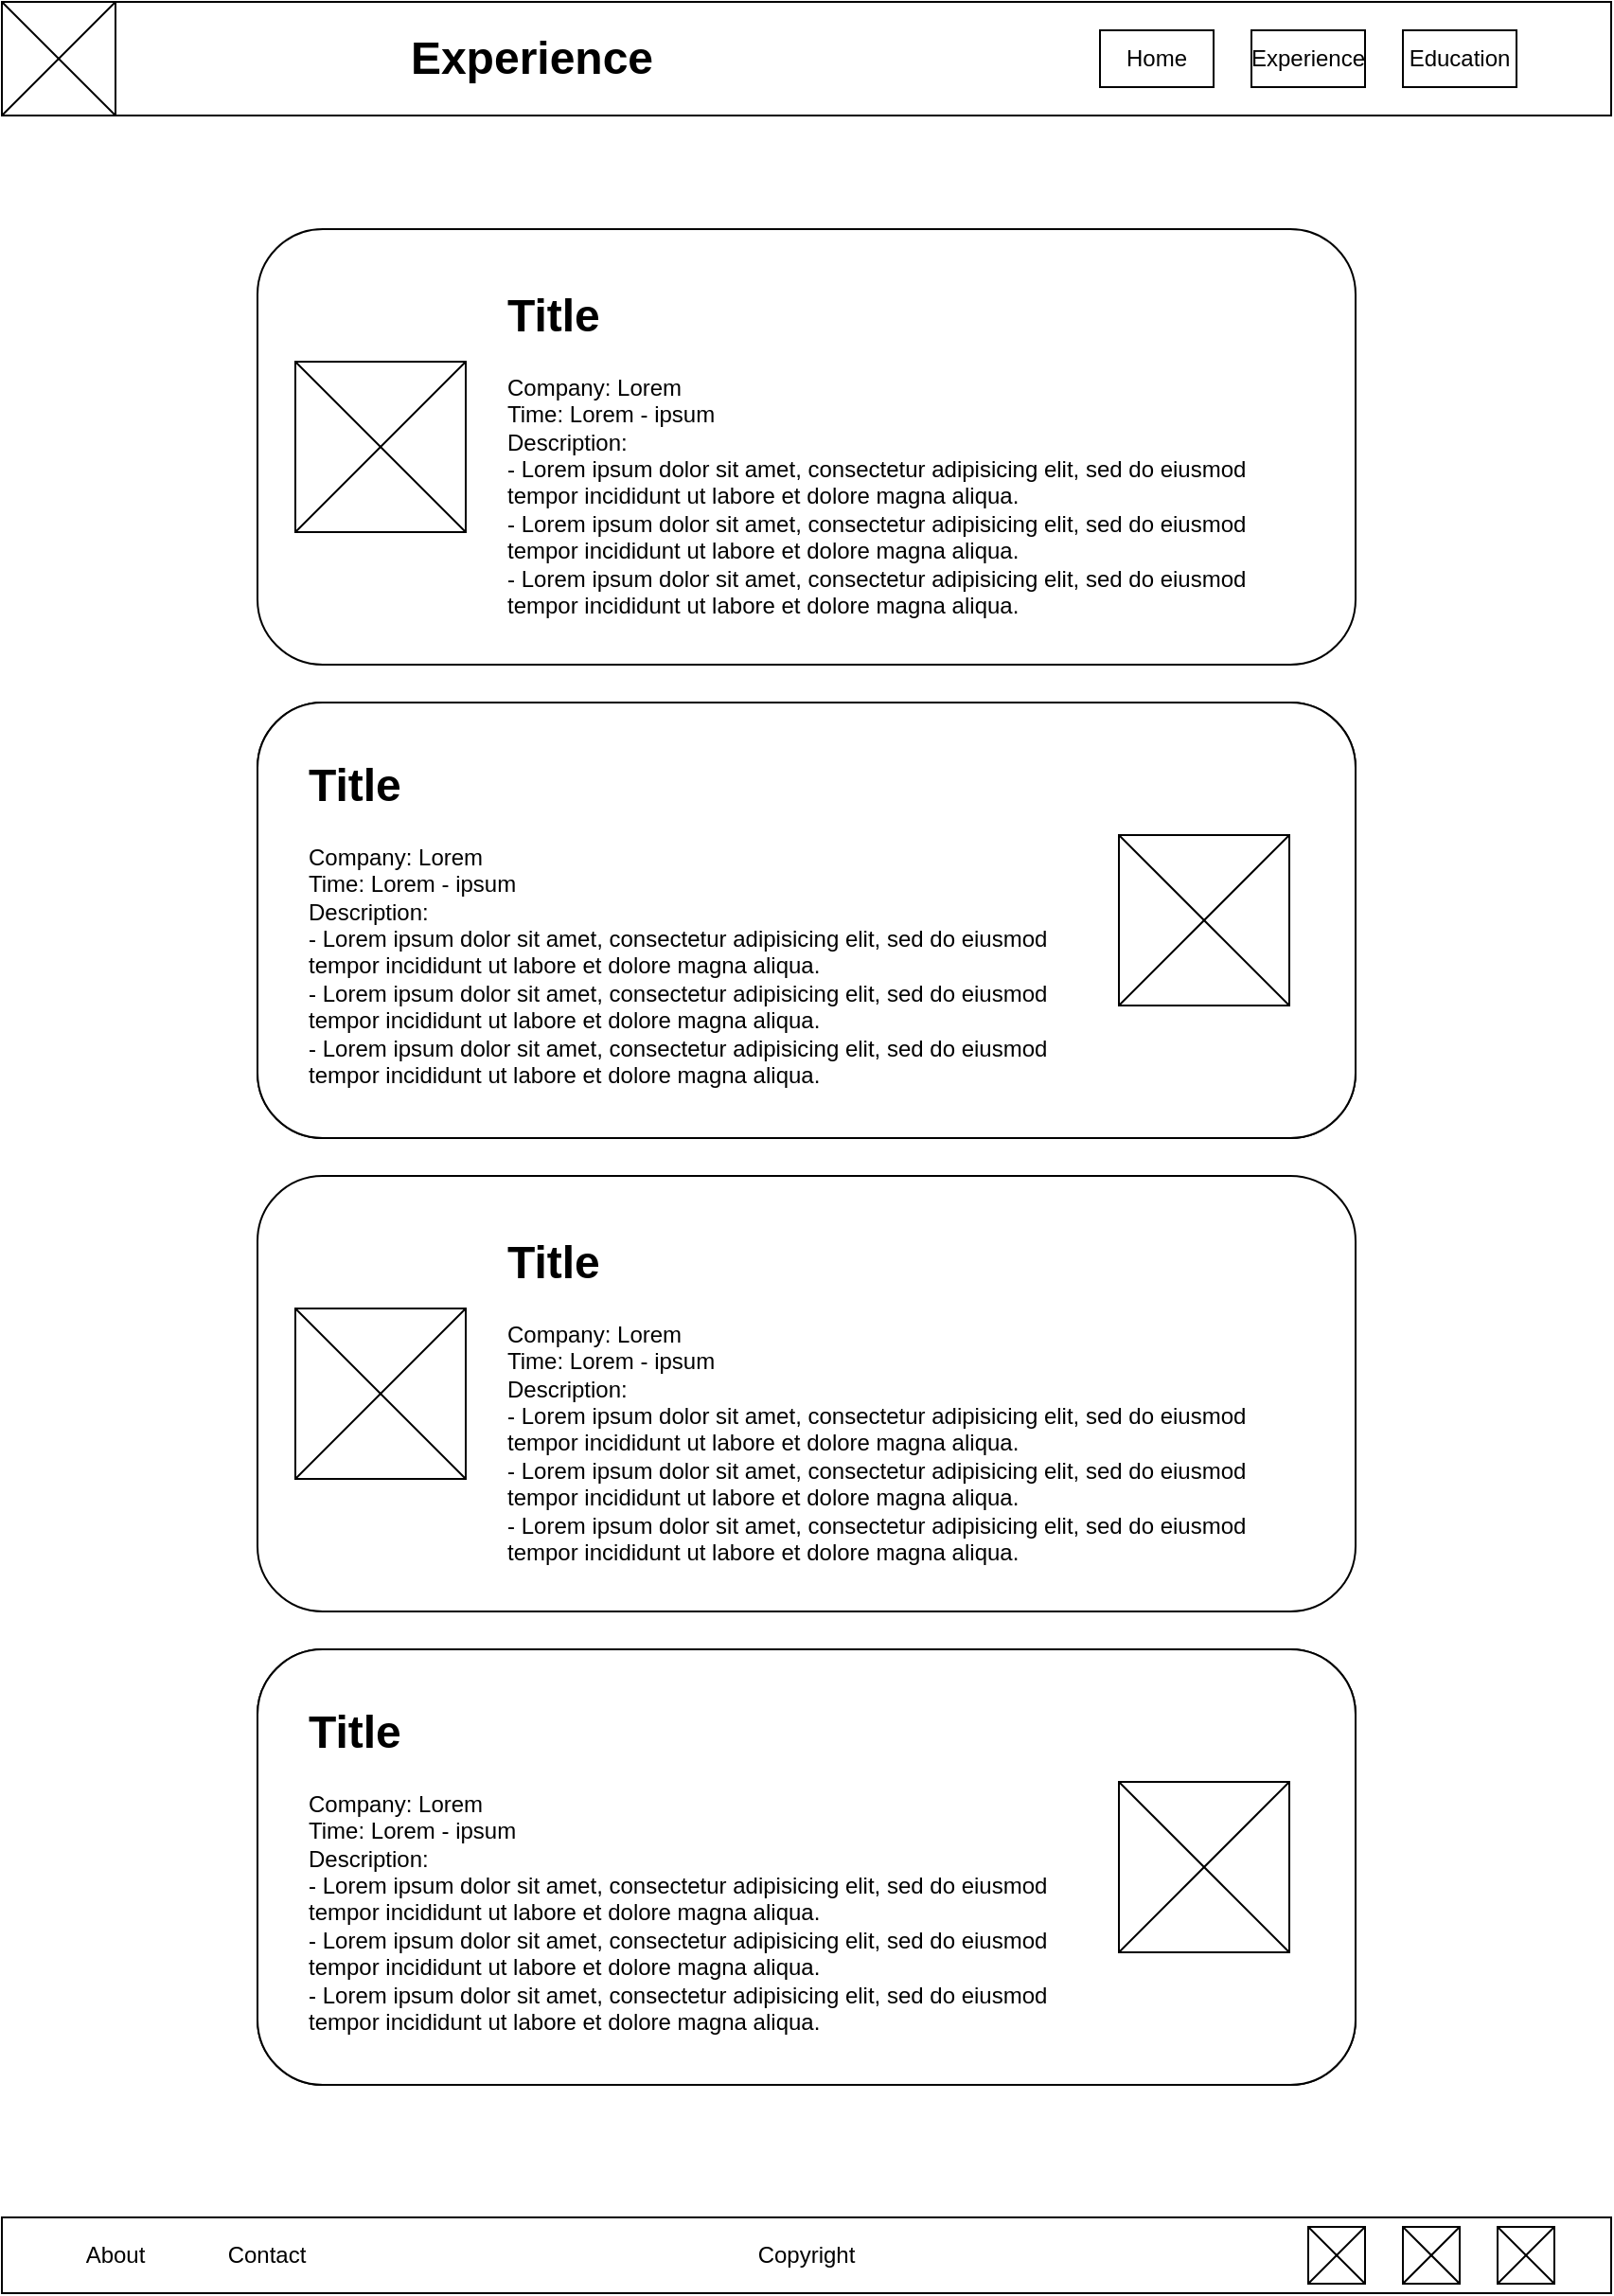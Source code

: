 <mxfile version="25.0.0">
  <diagram name="Page-1" id="Cbje_-qJlSlpStSoJ1AI">
    <mxGraphModel dx="1518" dy="614" grid="1" gridSize="10" guides="1" tooltips="1" connect="1" arrows="1" fold="1" page="1" pageScale="1" pageWidth="850" pageHeight="1100" math="0" shadow="0">
      <root>
        <mxCell id="0" />
        <mxCell id="1" parent="0" />
        <mxCell id="k0vIwZQTIM5c_el4c_b2-1" value="" style="rounded=0;whiteSpace=wrap;html=1;" vertex="1" parent="1">
          <mxGeometry width="850" height="60" as="geometry" />
        </mxCell>
        <mxCell id="k0vIwZQTIM5c_el4c_b2-2" value="&lt;h1&gt;Experience&lt;/h1&gt;" style="text;html=1;align=center;verticalAlign=middle;whiteSpace=wrap;rounded=0;" vertex="1" parent="1">
          <mxGeometry x="170" y="15" width="220" height="30" as="geometry" />
        </mxCell>
        <mxCell id="k0vIwZQTIM5c_el4c_b2-3" value="Home" style="rounded=0;whiteSpace=wrap;html=1;" vertex="1" parent="1">
          <mxGeometry x="580" y="15" width="60" height="30" as="geometry" />
        </mxCell>
        <mxCell id="k0vIwZQTIM5c_el4c_b2-4" value="Experience" style="rounded=0;whiteSpace=wrap;html=1;" vertex="1" parent="1">
          <mxGeometry x="660" y="15" width="60" height="30" as="geometry" />
        </mxCell>
        <mxCell id="k0vIwZQTIM5c_el4c_b2-5" value="Education" style="rounded=0;whiteSpace=wrap;html=1;" vertex="1" parent="1">
          <mxGeometry x="740" y="15" width="60" height="30" as="geometry" />
        </mxCell>
        <mxCell id="k0vIwZQTIM5c_el4c_b2-11" value="" style="rounded=0;whiteSpace=wrap;html=1;" vertex="1" parent="1">
          <mxGeometry y="1170" width="850" height="40" as="geometry" />
        </mxCell>
        <mxCell id="k0vIwZQTIM5c_el4c_b2-12" value="" style="rounded=0;whiteSpace=wrap;html=1;" vertex="1" parent="1">
          <mxGeometry width="60" height="60" as="geometry" />
        </mxCell>
        <mxCell id="k0vIwZQTIM5c_el4c_b2-13" value="" style="endArrow=none;html=1;rounded=0;exitX=0;exitY=1;exitDx=0;exitDy=0;entryX=1;entryY=0;entryDx=0;entryDy=0;" edge="1" parent="1" source="k0vIwZQTIM5c_el4c_b2-12" target="k0vIwZQTIM5c_el4c_b2-12">
          <mxGeometry width="50" height="50" relative="1" as="geometry">
            <mxPoint x="400" y="100" as="sourcePoint" />
            <mxPoint x="450" y="50" as="targetPoint" />
          </mxGeometry>
        </mxCell>
        <mxCell id="k0vIwZQTIM5c_el4c_b2-14" value="" style="endArrow=none;html=1;rounded=0;exitX=0;exitY=0;exitDx=0;exitDy=0;entryX=1;entryY=1;entryDx=0;entryDy=0;" edge="1" parent="1" source="k0vIwZQTIM5c_el4c_b2-12" target="k0vIwZQTIM5c_el4c_b2-12">
          <mxGeometry width="50" height="50" relative="1" as="geometry">
            <mxPoint x="10" y="70" as="sourcePoint" />
            <mxPoint x="70" y="10" as="targetPoint" />
          </mxGeometry>
        </mxCell>
        <mxCell id="k0vIwZQTIM5c_el4c_b2-15" value="" style="rounded=0;whiteSpace=wrap;html=1;" vertex="1" parent="1">
          <mxGeometry x="690" y="1175" width="30" height="30" as="geometry" />
        </mxCell>
        <mxCell id="k0vIwZQTIM5c_el4c_b2-16" value="" style="endArrow=none;html=1;rounded=0;exitX=0;exitY=1;exitDx=0;exitDy=0;entryX=1;entryY=0;entryDx=0;entryDy=0;" edge="1" parent="1" source="k0vIwZQTIM5c_el4c_b2-15" target="k0vIwZQTIM5c_el4c_b2-15">
          <mxGeometry width="50" height="50" relative="1" as="geometry">
            <mxPoint x="410" y="770" as="sourcePoint" />
            <mxPoint x="460" y="720" as="targetPoint" />
          </mxGeometry>
        </mxCell>
        <mxCell id="k0vIwZQTIM5c_el4c_b2-17" value="" style="endArrow=none;html=1;rounded=0;exitX=0;exitY=0;exitDx=0;exitDy=0;entryX=1;entryY=1;entryDx=0;entryDy=0;" edge="1" parent="1" source="k0vIwZQTIM5c_el4c_b2-15" target="k0vIwZQTIM5c_el4c_b2-15">
          <mxGeometry width="50" height="50" relative="1" as="geometry">
            <mxPoint x="20" y="740" as="sourcePoint" />
            <mxPoint x="80" y="680" as="targetPoint" />
          </mxGeometry>
        </mxCell>
        <mxCell id="k0vIwZQTIM5c_el4c_b2-18" value="" style="rounded=0;whiteSpace=wrap;html=1;" vertex="1" parent="1">
          <mxGeometry x="740" y="1175" width="30" height="30" as="geometry" />
        </mxCell>
        <mxCell id="k0vIwZQTIM5c_el4c_b2-19" value="" style="endArrow=none;html=1;rounded=0;exitX=0;exitY=1;exitDx=0;exitDy=0;entryX=1;entryY=0;entryDx=0;entryDy=0;" edge="1" parent="1" source="k0vIwZQTIM5c_el4c_b2-18" target="k0vIwZQTIM5c_el4c_b2-18">
          <mxGeometry width="50" height="50" relative="1" as="geometry">
            <mxPoint x="470" y="770" as="sourcePoint" />
            <mxPoint x="520" y="720" as="targetPoint" />
          </mxGeometry>
        </mxCell>
        <mxCell id="k0vIwZQTIM5c_el4c_b2-20" value="" style="endArrow=none;html=1;rounded=0;exitX=0;exitY=0;exitDx=0;exitDy=0;entryX=1;entryY=1;entryDx=0;entryDy=0;" edge="1" parent="1" source="k0vIwZQTIM5c_el4c_b2-18" target="k0vIwZQTIM5c_el4c_b2-18">
          <mxGeometry width="50" height="50" relative="1" as="geometry">
            <mxPoint x="80" y="740" as="sourcePoint" />
            <mxPoint x="140" y="680" as="targetPoint" />
          </mxGeometry>
        </mxCell>
        <mxCell id="k0vIwZQTIM5c_el4c_b2-21" value="" style="rounded=0;whiteSpace=wrap;html=1;" vertex="1" parent="1">
          <mxGeometry x="790" y="1175" width="30" height="30" as="geometry" />
        </mxCell>
        <mxCell id="k0vIwZQTIM5c_el4c_b2-22" value="" style="endArrow=none;html=1;rounded=0;exitX=0;exitY=1;exitDx=0;exitDy=0;entryX=1;entryY=0;entryDx=0;entryDy=0;" edge="1" parent="1" source="k0vIwZQTIM5c_el4c_b2-21" target="k0vIwZQTIM5c_el4c_b2-21">
          <mxGeometry width="50" height="50" relative="1" as="geometry">
            <mxPoint x="530" y="770" as="sourcePoint" />
            <mxPoint x="580" y="720" as="targetPoint" />
          </mxGeometry>
        </mxCell>
        <mxCell id="k0vIwZQTIM5c_el4c_b2-23" value="" style="endArrow=none;html=1;rounded=0;exitX=0;exitY=0;exitDx=0;exitDy=0;entryX=1;entryY=1;entryDx=0;entryDy=0;" edge="1" parent="1" source="k0vIwZQTIM5c_el4c_b2-21" target="k0vIwZQTIM5c_el4c_b2-21">
          <mxGeometry width="50" height="50" relative="1" as="geometry">
            <mxPoint x="140" y="740" as="sourcePoint" />
            <mxPoint x="200" y="680" as="targetPoint" />
          </mxGeometry>
        </mxCell>
        <mxCell id="k0vIwZQTIM5c_el4c_b2-24" value="Contact" style="text;html=1;align=center;verticalAlign=middle;whiteSpace=wrap;rounded=0;" vertex="1" parent="1">
          <mxGeometry x="110" y="1175" width="60" height="30" as="geometry" />
        </mxCell>
        <mxCell id="k0vIwZQTIM5c_el4c_b2-25" value="About" style="text;html=1;align=center;verticalAlign=middle;whiteSpace=wrap;rounded=0;" vertex="1" parent="1">
          <mxGeometry x="30" y="1175" width="60" height="30" as="geometry" />
        </mxCell>
        <mxCell id="k0vIwZQTIM5c_el4c_b2-26" value="Copyright" style="text;html=1;align=center;verticalAlign=middle;whiteSpace=wrap;rounded=0;" vertex="1" parent="1">
          <mxGeometry x="395" y="1175" width="60" height="30" as="geometry" />
        </mxCell>
        <mxCell id="k0vIwZQTIM5c_el4c_b2-32" value="" style="group" vertex="1" connectable="0" parent="1">
          <mxGeometry x="135" y="120" width="580" height="230" as="geometry" />
        </mxCell>
        <mxCell id="k0vIwZQTIM5c_el4c_b2-6" value="" style="rounded=1;whiteSpace=wrap;html=1;" vertex="1" parent="k0vIwZQTIM5c_el4c_b2-32">
          <mxGeometry width="580" height="230" as="geometry" />
        </mxCell>
        <mxCell id="k0vIwZQTIM5c_el4c_b2-10" value="&lt;h1 style=&quot;margin-top: 0px;&quot;&gt;Title&lt;/h1&gt;&lt;div&gt;Company: Lorem&lt;br&gt;&lt;span style=&quot;background-color: initial;&quot;&gt;Time:&lt;/span&gt;&lt;b style=&quot;background-color: initial;&quot;&gt;&amp;nbsp;&lt;/b&gt;&lt;span style=&quot;background-color: initial;&quot;&gt;Lorem - ipsum&lt;br&gt;Description:&lt;/span&gt;&lt;/div&gt;&lt;div&gt;&lt;span style=&quot;background-color: initial;&quot;&gt;-&amp;nbsp;&lt;/span&gt;&lt;span style=&quot;background-color: initial;&quot;&gt;Lorem ipsum dolor sit amet, consectetur adipisicing elit, sed do eiusmod tempor incididunt ut labore et dolore magna aliqua.&lt;br&gt;-&amp;nbsp;&lt;/span&gt;&lt;span style=&quot;background-color: initial;&quot;&gt;Lorem ipsum dolor sit amet, consectetur adipisicing elit, sed do eiusmod tempor incididunt ut labore et dolore magna aliqua.&lt;/span&gt;&lt;/div&gt;&lt;div&gt;&lt;span style=&quot;background-color: initial;&quot;&gt;-&amp;nbsp;&lt;/span&gt;&lt;span style=&quot;background-color: initial;&quot;&gt;Lorem ipsum dolor sit amet, consectetur adipisicing elit, sed do eiusmod tempor incididunt ut labore et dolore magna aliqua.&lt;/span&gt;&lt;/div&gt;" style="text;html=1;whiteSpace=wrap;overflow=hidden;rounded=0;" vertex="1" parent="k0vIwZQTIM5c_el4c_b2-32">
          <mxGeometry x="130" y="25" width="410" height="185" as="geometry" />
        </mxCell>
        <mxCell id="k0vIwZQTIM5c_el4c_b2-44" value="" style="rounded=0;whiteSpace=wrap;html=1;" vertex="1" parent="k0vIwZQTIM5c_el4c_b2-32">
          <mxGeometry x="20" y="70" width="90" height="90" as="geometry" />
        </mxCell>
        <mxCell id="k0vIwZQTIM5c_el4c_b2-45" value="" style="endArrow=none;html=1;rounded=0;exitX=0;exitY=1;exitDx=0;exitDy=0;entryX=1;entryY=0;entryDx=0;entryDy=0;" edge="1" source="k0vIwZQTIM5c_el4c_b2-44" target="k0vIwZQTIM5c_el4c_b2-44" parent="k0vIwZQTIM5c_el4c_b2-32">
          <mxGeometry width="50" height="50" relative="1" as="geometry">
            <mxPoint x="430" y="170" as="sourcePoint" />
            <mxPoint x="480" y="120" as="targetPoint" />
          </mxGeometry>
        </mxCell>
        <mxCell id="k0vIwZQTIM5c_el4c_b2-46" value="" style="endArrow=none;html=1;rounded=0;exitX=0;exitY=0;exitDx=0;exitDy=0;entryX=1;entryY=1;entryDx=0;entryDy=0;" edge="1" source="k0vIwZQTIM5c_el4c_b2-44" target="k0vIwZQTIM5c_el4c_b2-44" parent="k0vIwZQTIM5c_el4c_b2-32">
          <mxGeometry width="50" height="50" relative="1" as="geometry">
            <mxPoint x="40" y="140" as="sourcePoint" />
            <mxPoint x="100" y="80" as="targetPoint" />
          </mxGeometry>
        </mxCell>
        <mxCell id="k0vIwZQTIM5c_el4c_b2-47" value="" style="group" vertex="1" connectable="0" parent="1">
          <mxGeometry x="135" y="370" width="580" height="230" as="geometry" />
        </mxCell>
        <mxCell id="k0vIwZQTIM5c_el4c_b2-48" value="" style="rounded=1;whiteSpace=wrap;html=1;" vertex="1" parent="k0vIwZQTIM5c_el4c_b2-47">
          <mxGeometry width="580" height="230" as="geometry" />
        </mxCell>
        <mxCell id="k0vIwZQTIM5c_el4c_b2-49" value="&lt;h1 style=&quot;margin-top: 0px;&quot;&gt;Title&lt;/h1&gt;&lt;div&gt;Company: Lorem&lt;br&gt;&lt;span style=&quot;background-color: initial;&quot;&gt;Time:&lt;/span&gt;&lt;b style=&quot;background-color: initial;&quot;&gt;&amp;nbsp;&lt;/b&gt;&lt;span style=&quot;background-color: initial;&quot;&gt;Lorem - ipsum&lt;br&gt;Description:&lt;/span&gt;&lt;/div&gt;&lt;div&gt;&lt;span style=&quot;background-color: initial;&quot;&gt;-&amp;nbsp;&lt;/span&gt;&lt;span style=&quot;background-color: initial;&quot;&gt;Lorem ipsum dolor sit amet, consectetur adipisicing elit, sed do eiusmod tempor incididunt ut labore et dolore magna aliqua.&lt;br&gt;-&amp;nbsp;&lt;/span&gt;&lt;span style=&quot;background-color: initial;&quot;&gt;Lorem ipsum dolor sit amet, consectetur adipisicing elit, sed do eiusmod tempor incididunt ut labore et dolore magna aliqua.&lt;/span&gt;&lt;/div&gt;&lt;div&gt;&lt;span style=&quot;background-color: initial;&quot;&gt;-&amp;nbsp;&lt;/span&gt;&lt;span style=&quot;background-color: initial;&quot;&gt;Lorem ipsum dolor sit amet, consectetur adipisicing elit, sed do eiusmod tempor incididunt ut labore et dolore magna aliqua.&lt;/span&gt;&lt;/div&gt;" style="text;html=1;whiteSpace=wrap;overflow=hidden;rounded=0;" vertex="1" parent="k0vIwZQTIM5c_el4c_b2-47">
          <mxGeometry x="130" y="25" width="410" height="185" as="geometry" />
        </mxCell>
        <mxCell id="k0vIwZQTIM5c_el4c_b2-50" value="" style="rounded=0;whiteSpace=wrap;html=1;" vertex="1" parent="k0vIwZQTIM5c_el4c_b2-47">
          <mxGeometry x="20" y="70" width="90" height="90" as="geometry" />
        </mxCell>
        <mxCell id="k0vIwZQTIM5c_el4c_b2-51" value="" style="endArrow=none;html=1;rounded=0;exitX=0;exitY=1;exitDx=0;exitDy=0;entryX=1;entryY=0;entryDx=0;entryDy=0;" edge="1" parent="k0vIwZQTIM5c_el4c_b2-47" source="k0vIwZQTIM5c_el4c_b2-50" target="k0vIwZQTIM5c_el4c_b2-50">
          <mxGeometry width="50" height="50" relative="1" as="geometry">
            <mxPoint x="430" y="170" as="sourcePoint" />
            <mxPoint x="480" y="120" as="targetPoint" />
          </mxGeometry>
        </mxCell>
        <mxCell id="k0vIwZQTIM5c_el4c_b2-52" value="" style="endArrow=none;html=1;rounded=0;exitX=0;exitY=0;exitDx=0;exitDy=0;entryX=1;entryY=1;entryDx=0;entryDy=0;" edge="1" parent="k0vIwZQTIM5c_el4c_b2-47" source="k0vIwZQTIM5c_el4c_b2-50" target="k0vIwZQTIM5c_el4c_b2-50">
          <mxGeometry width="50" height="50" relative="1" as="geometry">
            <mxPoint x="40" y="140" as="sourcePoint" />
            <mxPoint x="100" y="80" as="targetPoint" />
          </mxGeometry>
        </mxCell>
        <mxCell id="k0vIwZQTIM5c_el4c_b2-53" value="" style="group" vertex="1" connectable="0" parent="1">
          <mxGeometry x="135" y="370" width="580" height="230" as="geometry" />
        </mxCell>
        <mxCell id="k0vIwZQTIM5c_el4c_b2-54" value="" style="rounded=1;whiteSpace=wrap;html=1;" vertex="1" parent="k0vIwZQTIM5c_el4c_b2-53">
          <mxGeometry width="580" height="230" as="geometry" />
        </mxCell>
        <mxCell id="k0vIwZQTIM5c_el4c_b2-55" value="&lt;h1 style=&quot;margin-top: 0px;&quot;&gt;Title&lt;/h1&gt;&lt;div&gt;Company: Lorem&lt;br&gt;&lt;span style=&quot;background-color: initial;&quot;&gt;Time:&lt;/span&gt;&lt;b style=&quot;background-color: initial;&quot;&gt;&amp;nbsp;&lt;/b&gt;&lt;span style=&quot;background-color: initial;&quot;&gt;Lorem - ipsum&lt;br&gt;Description:&lt;/span&gt;&lt;/div&gt;&lt;div&gt;&lt;span style=&quot;background-color: initial;&quot;&gt;-&amp;nbsp;&lt;/span&gt;&lt;span style=&quot;background-color: initial;&quot;&gt;Lorem ipsum dolor sit amet, consectetur adipisicing elit, sed do eiusmod tempor incididunt ut labore et dolore magna aliqua.&lt;br&gt;-&amp;nbsp;&lt;/span&gt;&lt;span style=&quot;background-color: initial;&quot;&gt;Lorem ipsum dolor sit amet, consectetur adipisicing elit, sed do eiusmod tempor incididunt ut labore et dolore magna aliqua.&lt;/span&gt;&lt;/div&gt;&lt;div&gt;&lt;span style=&quot;background-color: initial;&quot;&gt;-&amp;nbsp;&lt;/span&gt;&lt;span style=&quot;background-color: initial;&quot;&gt;Lorem ipsum dolor sit amet, consectetur adipisicing elit, sed do eiusmod tempor incididunt ut labore et dolore magna aliqua.&lt;/span&gt;&lt;/div&gt;" style="text;html=1;whiteSpace=wrap;overflow=hidden;rounded=0;" vertex="1" parent="k0vIwZQTIM5c_el4c_b2-53">
          <mxGeometry x="25" y="22.5" width="410" height="185" as="geometry" />
        </mxCell>
        <mxCell id="k0vIwZQTIM5c_el4c_b2-56" value="" style="rounded=0;whiteSpace=wrap;html=1;" vertex="1" parent="k0vIwZQTIM5c_el4c_b2-53">
          <mxGeometry x="455" y="70" width="90" height="90" as="geometry" />
        </mxCell>
        <mxCell id="k0vIwZQTIM5c_el4c_b2-57" value="" style="endArrow=none;html=1;rounded=0;exitX=0;exitY=1;exitDx=0;exitDy=0;entryX=1;entryY=0;entryDx=0;entryDy=0;" edge="1" parent="k0vIwZQTIM5c_el4c_b2-53" source="k0vIwZQTIM5c_el4c_b2-56" target="k0vIwZQTIM5c_el4c_b2-56">
          <mxGeometry width="50" height="50" relative="1" as="geometry">
            <mxPoint x="1025" y="140" as="sourcePoint" />
            <mxPoint x="1075" y="90" as="targetPoint" />
          </mxGeometry>
        </mxCell>
        <mxCell id="k0vIwZQTIM5c_el4c_b2-58" value="" style="endArrow=none;html=1;rounded=0;exitX=0;exitY=0;exitDx=0;exitDy=0;entryX=1;entryY=1;entryDx=0;entryDy=0;" edge="1" parent="k0vIwZQTIM5c_el4c_b2-53" source="k0vIwZQTIM5c_el4c_b2-56" target="k0vIwZQTIM5c_el4c_b2-56">
          <mxGeometry width="50" height="50" relative="1" as="geometry">
            <mxPoint x="635" y="110" as="sourcePoint" />
            <mxPoint x="695" y="50" as="targetPoint" />
          </mxGeometry>
        </mxCell>
        <mxCell id="k0vIwZQTIM5c_el4c_b2-86" value="" style="group" vertex="1" connectable="0" parent="1">
          <mxGeometry x="135" y="620" width="580" height="230" as="geometry" />
        </mxCell>
        <mxCell id="k0vIwZQTIM5c_el4c_b2-87" value="" style="rounded=1;whiteSpace=wrap;html=1;" vertex="1" parent="k0vIwZQTIM5c_el4c_b2-86">
          <mxGeometry width="580" height="230" as="geometry" />
        </mxCell>
        <mxCell id="k0vIwZQTIM5c_el4c_b2-88" value="&lt;h1 style=&quot;margin-top: 0px;&quot;&gt;Title&lt;/h1&gt;&lt;div&gt;Company: Lorem&lt;br&gt;&lt;span style=&quot;background-color: initial;&quot;&gt;Time:&lt;/span&gt;&lt;b style=&quot;background-color: initial;&quot;&gt;&amp;nbsp;&lt;/b&gt;&lt;span style=&quot;background-color: initial;&quot;&gt;Lorem - ipsum&lt;br&gt;Description:&lt;/span&gt;&lt;/div&gt;&lt;div&gt;&lt;span style=&quot;background-color: initial;&quot;&gt;-&amp;nbsp;&lt;/span&gt;&lt;span style=&quot;background-color: initial;&quot;&gt;Lorem ipsum dolor sit amet, consectetur adipisicing elit, sed do eiusmod tempor incididunt ut labore et dolore magna aliqua.&lt;br&gt;-&amp;nbsp;&lt;/span&gt;&lt;span style=&quot;background-color: initial;&quot;&gt;Lorem ipsum dolor sit amet, consectetur adipisicing elit, sed do eiusmod tempor incididunt ut labore et dolore magna aliqua.&lt;/span&gt;&lt;/div&gt;&lt;div&gt;&lt;span style=&quot;background-color: initial;&quot;&gt;-&amp;nbsp;&lt;/span&gt;&lt;span style=&quot;background-color: initial;&quot;&gt;Lorem ipsum dolor sit amet, consectetur adipisicing elit, sed do eiusmod tempor incididunt ut labore et dolore magna aliqua.&lt;/span&gt;&lt;/div&gt;" style="text;html=1;whiteSpace=wrap;overflow=hidden;rounded=0;" vertex="1" parent="k0vIwZQTIM5c_el4c_b2-86">
          <mxGeometry x="130" y="25" width="410" height="185" as="geometry" />
        </mxCell>
        <mxCell id="k0vIwZQTIM5c_el4c_b2-89" value="" style="rounded=0;whiteSpace=wrap;html=1;" vertex="1" parent="k0vIwZQTIM5c_el4c_b2-86">
          <mxGeometry x="20" y="70" width="90" height="90" as="geometry" />
        </mxCell>
        <mxCell id="k0vIwZQTIM5c_el4c_b2-90" value="" style="endArrow=none;html=1;rounded=0;exitX=0;exitY=1;exitDx=0;exitDy=0;entryX=1;entryY=0;entryDx=0;entryDy=0;" edge="1" parent="k0vIwZQTIM5c_el4c_b2-86" source="k0vIwZQTIM5c_el4c_b2-89" target="k0vIwZQTIM5c_el4c_b2-89">
          <mxGeometry width="50" height="50" relative="1" as="geometry">
            <mxPoint x="430" y="170" as="sourcePoint" />
            <mxPoint x="480" y="120" as="targetPoint" />
          </mxGeometry>
        </mxCell>
        <mxCell id="k0vIwZQTIM5c_el4c_b2-91" value="" style="endArrow=none;html=1;rounded=0;exitX=0;exitY=0;exitDx=0;exitDy=0;entryX=1;entryY=1;entryDx=0;entryDy=0;" edge="1" parent="k0vIwZQTIM5c_el4c_b2-86" source="k0vIwZQTIM5c_el4c_b2-89" target="k0vIwZQTIM5c_el4c_b2-89">
          <mxGeometry width="50" height="50" relative="1" as="geometry">
            <mxPoint x="40" y="140" as="sourcePoint" />
            <mxPoint x="100" y="80" as="targetPoint" />
          </mxGeometry>
        </mxCell>
        <mxCell id="k0vIwZQTIM5c_el4c_b2-92" value="" style="group" vertex="1" connectable="0" parent="1">
          <mxGeometry x="135" y="870" width="580" height="230" as="geometry" />
        </mxCell>
        <mxCell id="k0vIwZQTIM5c_el4c_b2-93" value="" style="rounded=1;whiteSpace=wrap;html=1;" vertex="1" parent="k0vIwZQTIM5c_el4c_b2-92">
          <mxGeometry width="580" height="230" as="geometry" />
        </mxCell>
        <mxCell id="k0vIwZQTIM5c_el4c_b2-94" value="&lt;h1 style=&quot;margin-top: 0px;&quot;&gt;Title&lt;/h1&gt;&lt;div&gt;Company: Lorem&lt;br&gt;&lt;span style=&quot;background-color: initial;&quot;&gt;Time:&lt;/span&gt;&lt;b style=&quot;background-color: initial;&quot;&gt;&amp;nbsp;&lt;/b&gt;&lt;span style=&quot;background-color: initial;&quot;&gt;Lorem - ipsum&lt;br&gt;Description:&lt;/span&gt;&lt;/div&gt;&lt;div&gt;&lt;span style=&quot;background-color: initial;&quot;&gt;-&amp;nbsp;&lt;/span&gt;&lt;span style=&quot;background-color: initial;&quot;&gt;Lorem ipsum dolor sit amet, consectetur adipisicing elit, sed do eiusmod tempor incididunt ut labore et dolore magna aliqua.&lt;br&gt;-&amp;nbsp;&lt;/span&gt;&lt;span style=&quot;background-color: initial;&quot;&gt;Lorem ipsum dolor sit amet, consectetur adipisicing elit, sed do eiusmod tempor incididunt ut labore et dolore magna aliqua.&lt;/span&gt;&lt;/div&gt;&lt;div&gt;&lt;span style=&quot;background-color: initial;&quot;&gt;-&amp;nbsp;&lt;/span&gt;&lt;span style=&quot;background-color: initial;&quot;&gt;Lorem ipsum dolor sit amet, consectetur adipisicing elit, sed do eiusmod tempor incididunt ut labore et dolore magna aliqua.&lt;/span&gt;&lt;/div&gt;" style="text;html=1;whiteSpace=wrap;overflow=hidden;rounded=0;" vertex="1" parent="k0vIwZQTIM5c_el4c_b2-92">
          <mxGeometry x="130" y="25" width="410" height="185" as="geometry" />
        </mxCell>
        <mxCell id="k0vIwZQTIM5c_el4c_b2-95" value="" style="rounded=0;whiteSpace=wrap;html=1;" vertex="1" parent="k0vIwZQTIM5c_el4c_b2-92">
          <mxGeometry x="20" y="70" width="90" height="90" as="geometry" />
        </mxCell>
        <mxCell id="k0vIwZQTIM5c_el4c_b2-96" value="" style="endArrow=none;html=1;rounded=0;exitX=0;exitY=1;exitDx=0;exitDy=0;entryX=1;entryY=0;entryDx=0;entryDy=0;" edge="1" parent="k0vIwZQTIM5c_el4c_b2-92" source="k0vIwZQTIM5c_el4c_b2-95" target="k0vIwZQTIM5c_el4c_b2-95">
          <mxGeometry width="50" height="50" relative="1" as="geometry">
            <mxPoint x="430" y="170" as="sourcePoint" />
            <mxPoint x="480" y="120" as="targetPoint" />
          </mxGeometry>
        </mxCell>
        <mxCell id="k0vIwZQTIM5c_el4c_b2-97" value="" style="endArrow=none;html=1;rounded=0;exitX=0;exitY=0;exitDx=0;exitDy=0;entryX=1;entryY=1;entryDx=0;entryDy=0;" edge="1" parent="k0vIwZQTIM5c_el4c_b2-92" source="k0vIwZQTIM5c_el4c_b2-95" target="k0vIwZQTIM5c_el4c_b2-95">
          <mxGeometry width="50" height="50" relative="1" as="geometry">
            <mxPoint x="40" y="140" as="sourcePoint" />
            <mxPoint x="100" y="80" as="targetPoint" />
          </mxGeometry>
        </mxCell>
        <mxCell id="k0vIwZQTIM5c_el4c_b2-98" value="" style="group" vertex="1" connectable="0" parent="1">
          <mxGeometry x="135" y="870" width="580" height="230" as="geometry" />
        </mxCell>
        <mxCell id="k0vIwZQTIM5c_el4c_b2-99" value="" style="rounded=1;whiteSpace=wrap;html=1;" vertex="1" parent="k0vIwZQTIM5c_el4c_b2-98">
          <mxGeometry width="580" height="230" as="geometry" />
        </mxCell>
        <mxCell id="k0vIwZQTIM5c_el4c_b2-100" value="&lt;h1 style=&quot;margin-top: 0px;&quot;&gt;Title&lt;/h1&gt;&lt;div&gt;Company: Lorem&lt;br&gt;&lt;span style=&quot;background-color: initial;&quot;&gt;Time:&lt;/span&gt;&lt;b style=&quot;background-color: initial;&quot;&gt;&amp;nbsp;&lt;/b&gt;&lt;span style=&quot;background-color: initial;&quot;&gt;Lorem - ipsum&lt;br&gt;Description:&lt;/span&gt;&lt;/div&gt;&lt;div&gt;&lt;span style=&quot;background-color: initial;&quot;&gt;-&amp;nbsp;&lt;/span&gt;&lt;span style=&quot;background-color: initial;&quot;&gt;Lorem ipsum dolor sit amet, consectetur adipisicing elit, sed do eiusmod tempor incididunt ut labore et dolore magna aliqua.&lt;br&gt;-&amp;nbsp;&lt;/span&gt;&lt;span style=&quot;background-color: initial;&quot;&gt;Lorem ipsum dolor sit amet, consectetur adipisicing elit, sed do eiusmod tempor incididunt ut labore et dolore magna aliqua.&lt;/span&gt;&lt;/div&gt;&lt;div&gt;&lt;span style=&quot;background-color: initial;&quot;&gt;-&amp;nbsp;&lt;/span&gt;&lt;span style=&quot;background-color: initial;&quot;&gt;Lorem ipsum dolor sit amet, consectetur adipisicing elit, sed do eiusmod tempor incididunt ut labore et dolore magna aliqua.&lt;/span&gt;&lt;/div&gt;" style="text;html=1;whiteSpace=wrap;overflow=hidden;rounded=0;" vertex="1" parent="k0vIwZQTIM5c_el4c_b2-98">
          <mxGeometry x="25" y="22.5" width="410" height="185" as="geometry" />
        </mxCell>
        <mxCell id="k0vIwZQTIM5c_el4c_b2-101" value="" style="rounded=0;whiteSpace=wrap;html=1;" vertex="1" parent="k0vIwZQTIM5c_el4c_b2-98">
          <mxGeometry x="455" y="70" width="90" height="90" as="geometry" />
        </mxCell>
        <mxCell id="k0vIwZQTIM5c_el4c_b2-102" value="" style="endArrow=none;html=1;rounded=0;exitX=0;exitY=1;exitDx=0;exitDy=0;entryX=1;entryY=0;entryDx=0;entryDy=0;" edge="1" parent="k0vIwZQTIM5c_el4c_b2-98" source="k0vIwZQTIM5c_el4c_b2-101" target="k0vIwZQTIM5c_el4c_b2-101">
          <mxGeometry width="50" height="50" relative="1" as="geometry">
            <mxPoint x="1025" y="140" as="sourcePoint" />
            <mxPoint x="1075" y="90" as="targetPoint" />
          </mxGeometry>
        </mxCell>
        <mxCell id="k0vIwZQTIM5c_el4c_b2-103" value="" style="endArrow=none;html=1;rounded=0;exitX=0;exitY=0;exitDx=0;exitDy=0;entryX=1;entryY=1;entryDx=0;entryDy=0;" edge="1" parent="k0vIwZQTIM5c_el4c_b2-98" source="k0vIwZQTIM5c_el4c_b2-101" target="k0vIwZQTIM5c_el4c_b2-101">
          <mxGeometry width="50" height="50" relative="1" as="geometry">
            <mxPoint x="635" y="110" as="sourcePoint" />
            <mxPoint x="695" y="50" as="targetPoint" />
          </mxGeometry>
        </mxCell>
      </root>
    </mxGraphModel>
  </diagram>
</mxfile>
